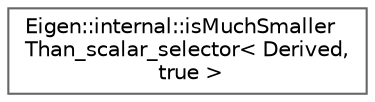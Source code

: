 digraph "Graphical Class Hierarchy"
{
 // LATEX_PDF_SIZE
  bgcolor="transparent";
  edge [fontname=Helvetica,fontsize=10,labelfontname=Helvetica,labelfontsize=10];
  node [fontname=Helvetica,fontsize=10,shape=box,height=0.2,width=0.4];
  rankdir="LR";
  Node0 [id="Node000000",label="Eigen::internal::isMuchSmaller\lThan_scalar_selector\< Derived,\l true \>",height=0.2,width=0.4,color="grey40", fillcolor="white", style="filled",URL="$structEigen_1_1internal_1_1isMuchSmallerThan__scalar__selector_3_01Derived_00_01true_01_4.html",tooltip=" "];
}
